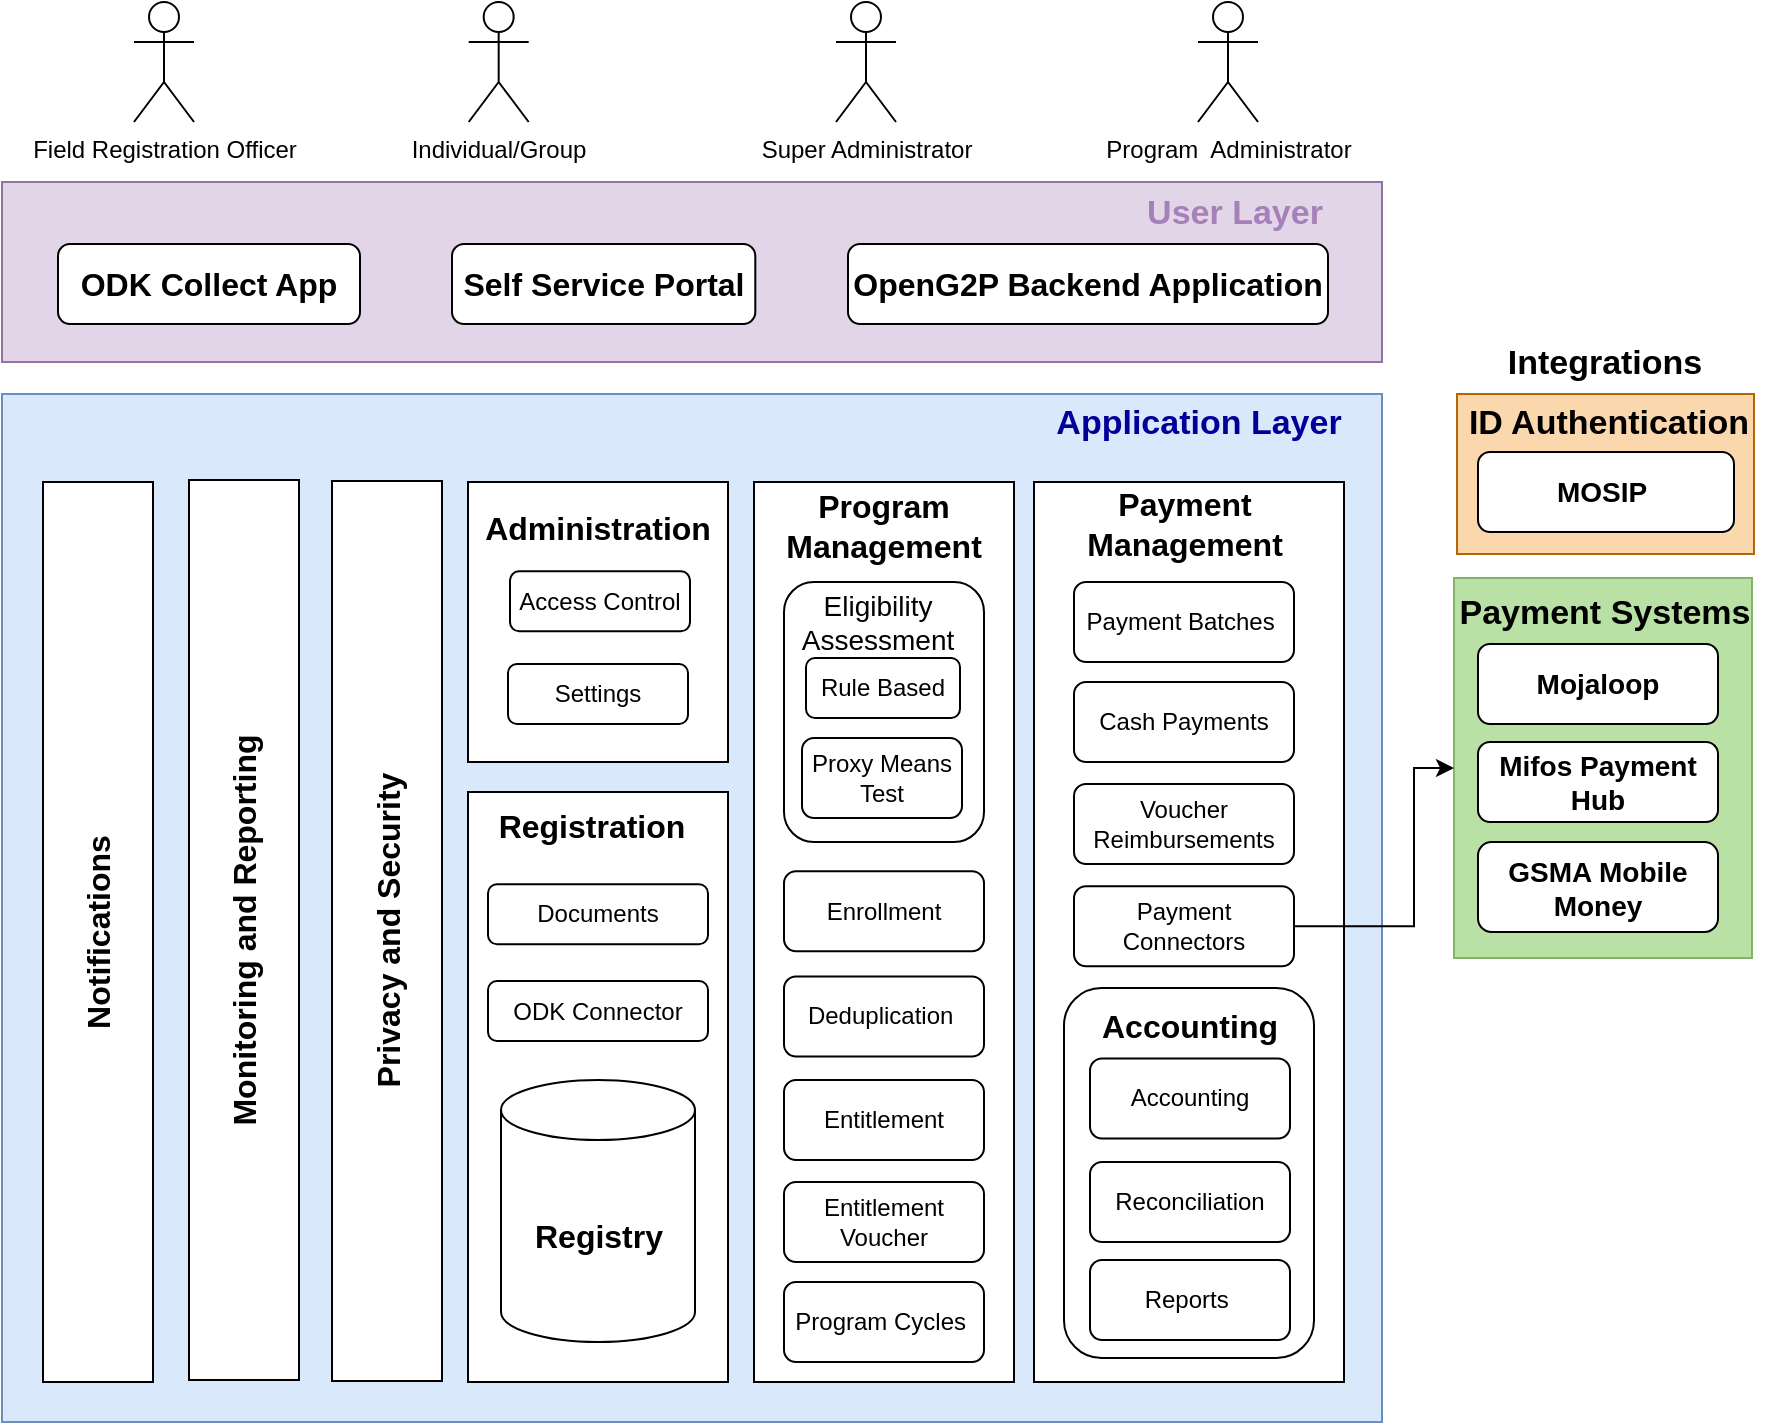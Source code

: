 <mxfile version="21.6.6" type="github">
  <diagram name="Page-1" id="TMEfMzALF7SQPJckPJgQ">
    <mxGraphModel dx="880" dy="446" grid="1" gridSize="10" guides="1" tooltips="1" connect="1" arrows="1" fold="1" page="1" pageScale="1" pageWidth="850" pageHeight="1100" math="0" shadow="0">
      <root>
        <mxCell id="0" />
        <mxCell id="1" parent="0" />
        <mxCell id="mJ7Y3IeRI2I12OfNmQy5-1" value="" style="rounded=0;whiteSpace=wrap;html=1;fillColor=#dae8fc;strokeColor=#6c8ebf;" parent="1" vertex="1">
          <mxGeometry x="34" y="236" width="690" height="514" as="geometry" />
        </mxCell>
        <mxCell id="mJ7Y3IeRI2I12OfNmQy5-2" value="" style="rounded=0;whiteSpace=wrap;html=1;" parent="1" vertex="1">
          <mxGeometry x="550" y="280" width="155" height="450" as="geometry" />
        </mxCell>
        <mxCell id="_RFfXpPOdRQbX37c8MaD-1" value="" style="rounded=1;whiteSpace=wrap;html=1;" vertex="1" parent="1">
          <mxGeometry x="565" y="533" width="125" height="185" as="geometry" />
        </mxCell>
        <mxCell id="mJ7Y3IeRI2I12OfNmQy5-4" value="" style="rounded=0;whiteSpace=wrap;html=1;fillColor=#B9E0A5;strokeColor=#82b366;" parent="1" vertex="1">
          <mxGeometry x="760" y="328" width="149" height="190" as="geometry" />
        </mxCell>
        <mxCell id="mJ7Y3IeRI2I12OfNmQy5-5" value="" style="rounded=0;whiteSpace=wrap;html=1;fillColor=#fad7ac;strokeColor=#b46504;" parent="1" vertex="1">
          <mxGeometry x="761.5" y="236" width="148.5" height="80" as="geometry" />
        </mxCell>
        <mxCell id="mJ7Y3IeRI2I12OfNmQy5-6" value="" style="rounded=0;whiteSpace=wrap;html=1;fillColor=#e1d5e7;strokeColor=#9673a6;" parent="1" vertex="1">
          <mxGeometry x="34" y="130" width="690" height="90" as="geometry" />
        </mxCell>
        <mxCell id="mJ7Y3IeRI2I12OfNmQy5-7" value="" style="rounded=0;whiteSpace=wrap;html=1;" parent="1" vertex="1">
          <mxGeometry x="267" y="280" width="130" height="140" as="geometry" />
        </mxCell>
        <mxCell id="mJ7Y3IeRI2I12OfNmQy5-8" value="" style="rounded=0;whiteSpace=wrap;html=1;" parent="1" vertex="1">
          <mxGeometry x="267" y="435" width="130" height="295" as="geometry" />
        </mxCell>
        <mxCell id="mJ7Y3IeRI2I12OfNmQy5-9" value="" style="rounded=0;whiteSpace=wrap;html=1;" parent="1" vertex="1">
          <mxGeometry x="410" y="280" width="130" height="450" as="geometry" />
        </mxCell>
        <mxCell id="mJ7Y3IeRI2I12OfNmQy5-10" value="&lt;font style=&quot;font-size: 16px;&quot;&gt;&lt;b&gt;ODK Collect App&lt;/b&gt;&lt;/font&gt;" style="rounded=1;whiteSpace=wrap;html=1;" parent="1" vertex="1">
          <mxGeometry x="62" y="161" width="151" height="40" as="geometry" />
        </mxCell>
        <object label="Super Administrator" id="mJ7Y3IeRI2I12OfNmQy5-11">
          <mxCell style="shape=umlActor;verticalLabelPosition=bottom;verticalAlign=top;html=1;outlineConnect=0;" parent="1" vertex="1">
            <mxGeometry x="451" y="40" width="30" height="60" as="geometry" />
          </mxCell>
        </object>
        <mxCell id="mJ7Y3IeRI2I12OfNmQy5-12" value="Program&amp;nbsp; Administrator" style="shape=umlActor;verticalLabelPosition=bottom;verticalAlign=top;html=1;outlineConnect=0;" parent="1" vertex="1">
          <mxGeometry x="632" y="40" width="30" height="60" as="geometry" />
        </mxCell>
        <mxCell id="mJ7Y3IeRI2I12OfNmQy5-13" value="Field Registration Officer&lt;br&gt;" style="shape=umlActor;verticalLabelPosition=bottom;verticalAlign=top;html=1;outlineConnect=0;" parent="1" vertex="1">
          <mxGeometry x="100" y="40" width="30" height="60" as="geometry" />
        </mxCell>
        <mxCell id="mJ7Y3IeRI2I12OfNmQy5-14" value="Individual/Group&lt;br&gt;" style="shape=umlActor;verticalLabelPosition=bottom;verticalAlign=top;html=1;outlineConnect=0;" parent="1" vertex="1">
          <mxGeometry x="267.34" y="40" width="30" height="60" as="geometry" />
        </mxCell>
        <mxCell id="mJ7Y3IeRI2I12OfNmQy5-15" value="&lt;font style=&quot;font-size: 16px;&quot;&gt;&lt;b&gt;Registry&lt;/b&gt;&lt;/font&gt;" style="shape=cylinder3;whiteSpace=wrap;html=1;boundedLbl=1;backgroundOutline=1;size=15;" parent="1" vertex="1">
          <mxGeometry x="283.5" y="579" width="97" height="131" as="geometry" />
        </mxCell>
        <mxCell id="mJ7Y3IeRI2I12OfNmQy5-17" value="Privacy and Security&lt;br style=&quot;font-size: 16px;&quot;&gt;" style="rounded=0;whiteSpace=wrap;html=1;rotation=-90;fontSize=16;fontStyle=1" parent="1" vertex="1">
          <mxGeometry x="1.5" y="477" width="450" height="55" as="geometry" />
        </mxCell>
        <mxCell id="mJ7Y3IeRI2I12OfNmQy5-18" value="Monitoring and Reporting" style="rounded=0;whiteSpace=wrap;html=1;rotation=-90;fontSize=16;fontStyle=1" parent="1" vertex="1">
          <mxGeometry x="-70" y="476.5" width="450" height="55" as="geometry" />
        </mxCell>
        <mxCell id="mJ7Y3IeRI2I12OfNmQy5-19" value="&lt;font style=&quot;font-size: 16px;&quot;&gt;&lt;b&gt;Self Service Portal&lt;/b&gt;&lt;/font&gt;" style="rounded=1;whiteSpace=wrap;html=1;" parent="1" vertex="1">
          <mxGeometry x="259" y="161" width="151.65" height="40" as="geometry" />
        </mxCell>
        <mxCell id="mJ7Y3IeRI2I12OfNmQy5-20" value="&lt;font style=&quot;font-size: 16px;&quot;&gt;&lt;b&gt;OpenG2P Backend Application&lt;/b&gt;&lt;/font&gt;" style="rounded=1;whiteSpace=wrap;html=1;" parent="1" vertex="1">
          <mxGeometry x="457" y="161" width="240" height="40" as="geometry" />
        </mxCell>
        <mxCell id="mJ7Y3IeRI2I12OfNmQy5-21" value="Deduplication&amp;nbsp;" style="rounded=1;whiteSpace=wrap;html=1;" parent="1" vertex="1">
          <mxGeometry x="425" y="527.25" width="100" height="40" as="geometry" />
        </mxCell>
        <mxCell id="mJ7Y3IeRI2I12OfNmQy5-22" value="Program Cycles&amp;nbsp;" style="rounded=1;whiteSpace=wrap;html=1;" parent="1" vertex="1">
          <mxGeometry x="425" y="680" width="100" height="40" as="geometry" />
        </mxCell>
        <mxCell id="mJ7Y3IeRI2I12OfNmQy5-23" value="Entitlement" style="rounded=1;whiteSpace=wrap;html=1;" parent="1" vertex="1">
          <mxGeometry x="425" y="579" width="100" height="40" as="geometry" />
        </mxCell>
        <mxCell id="mJ7Y3IeRI2I12OfNmQy5-24" value="Entitlement Voucher" style="rounded=1;whiteSpace=wrap;html=1;" parent="1" vertex="1">
          <mxGeometry x="425" y="630" width="100" height="40" as="geometry" />
        </mxCell>
        <mxCell id="mJ7Y3IeRI2I12OfNmQy5-25" value="Access Control" style="rounded=1;whiteSpace=wrap;html=1;" parent="1" vertex="1">
          <mxGeometry x="288" y="324.65" width="90" height="30" as="geometry" />
        </mxCell>
        <mxCell id="mJ7Y3IeRI2I12OfNmQy5-27" value="Payment Batches&amp;nbsp;" style="rounded=1;whiteSpace=wrap;html=1;" parent="1" vertex="1">
          <mxGeometry x="570" y="330" width="110" height="40" as="geometry" />
        </mxCell>
        <mxCell id="mJ7Y3IeRI2I12OfNmQy5-28" value="Accounting" style="rounded=1;whiteSpace=wrap;html=1;" parent="1" vertex="1">
          <mxGeometry x="578" y="568.25" width="100" height="40" as="geometry" />
        </mxCell>
        <mxCell id="mJ7Y3IeRI2I12OfNmQy5-29" value="Reconciliation" style="rounded=1;whiteSpace=wrap;html=1;" parent="1" vertex="1">
          <mxGeometry x="578" y="620" width="100" height="40" as="geometry" />
        </mxCell>
        <mxCell id="mJ7Y3IeRI2I12OfNmQy5-30" value="Reports&amp;nbsp;" style="rounded=1;whiteSpace=wrap;html=1;" parent="1" vertex="1">
          <mxGeometry x="578" y="669" width="100" height="40" as="geometry" />
        </mxCell>
        <mxCell id="mJ7Y3IeRI2I12OfNmQy5-31" value="&lt;b&gt;&lt;font style=&quot;font-size: 14px;&quot;&gt;Mojaloop&lt;/font&gt;&lt;/b&gt;" style="rounded=1;whiteSpace=wrap;html=1;" parent="1" vertex="1">
          <mxGeometry x="772" y="361" width="120" height="40" as="geometry" />
        </mxCell>
        <mxCell id="mJ7Y3IeRI2I12OfNmQy5-32" value="Settings" style="rounded=1;whiteSpace=wrap;html=1;" parent="1" vertex="1">
          <mxGeometry x="287" y="371" width="90" height="30" as="geometry" />
        </mxCell>
        <mxCell id="mJ7Y3IeRI2I12OfNmQy5-33" value="" style="rounded=1;whiteSpace=wrap;html=1;align=center;labelPosition=center;verticalLabelPosition=top;verticalAlign=bottom;" parent="1" vertex="1">
          <mxGeometry x="425" y="330" width="100" height="130" as="geometry" />
        </mxCell>
        <mxCell id="mJ7Y3IeRI2I12OfNmQy5-34" value="ODK Connector" style="rounded=1;whiteSpace=wrap;html=1;" parent="1" vertex="1">
          <mxGeometry x="277" y="529.5" width="110" height="30" as="geometry" />
        </mxCell>
        <mxCell id="mJ7Y3IeRI2I12OfNmQy5-35" value="&lt;b&gt;&lt;font style=&quot;font-size: 14px;&quot;&gt;MOSIP&amp;nbsp;&lt;/font&gt;&lt;/b&gt;" style="rounded=1;whiteSpace=wrap;html=1;" parent="1" vertex="1">
          <mxGeometry x="772" y="265" width="128" height="40" as="geometry" />
        </mxCell>
        <mxCell id="mJ7Y3IeRI2I12OfNmQy5-36" value="&lt;b&gt;&lt;font style=&quot;font-size: 14px;&quot;&gt;Mifos Payment Hub&lt;/font&gt;&lt;/b&gt;" style="rounded=1;whiteSpace=wrap;html=1;" parent="1" vertex="1">
          <mxGeometry x="772" y="410" width="120" height="40" as="geometry" />
        </mxCell>
        <mxCell id="mJ7Y3IeRI2I12OfNmQy5-37" value="&lt;b&gt;&lt;font style=&quot;font-size: 14px;&quot;&gt;GSMA Mobile Money&lt;/font&gt;&lt;/b&gt;" style="rounded=1;whiteSpace=wrap;html=1;" parent="1" vertex="1">
          <mxGeometry x="772" y="460" width="120" height="45" as="geometry" />
        </mxCell>
        <mxCell id="mJ7Y3IeRI2I12OfNmQy5-38" value="&lt;b&gt;&lt;font style=&quot;font-size: 17px;&quot;&gt;User Layer&lt;/font&gt;&lt;/b&gt;" style="text;html=1;align=center;verticalAlign=middle;whiteSpace=wrap;rounded=0;fontColor=#A680B8;" parent="1" vertex="1">
          <mxGeometry x="604" y="131" width="93" height="30" as="geometry" />
        </mxCell>
        <mxCell id="mJ7Y3IeRI2I12OfNmQy5-39" value="Registration" style="text;html=1;strokeColor=none;fillColor=none;align=center;verticalAlign=middle;whiteSpace=wrap;rounded=0;fontStyle=1;fontSize=16;" parent="1" vertex="1">
          <mxGeometry x="299" y="437" width="60" height="30" as="geometry" />
        </mxCell>
        <mxCell id="mJ7Y3IeRI2I12OfNmQy5-40" value="Program Management" style="text;html=1;strokeColor=none;fillColor=none;align=center;verticalAlign=middle;whiteSpace=wrap;rounded=0;fontSize=16;fontStyle=1" parent="1" vertex="1">
          <mxGeometry x="445" y="287.17" width="60" height="30" as="geometry" />
        </mxCell>
        <mxCell id="mJ7Y3IeRI2I12OfNmQy5-41" value="Enrollment" style="rounded=1;whiteSpace=wrap;html=1;" parent="1" vertex="1">
          <mxGeometry x="425" y="474.65" width="100" height="40" as="geometry" />
        </mxCell>
        <mxCell id="mJ7Y3IeRI2I12OfNmQy5-42" value="Payment Management" style="text;html=1;strokeColor=none;fillColor=none;align=center;verticalAlign=middle;whiteSpace=wrap;rounded=0;fontSize=16;fontStyle=1" parent="1" vertex="1">
          <mxGeometry x="575.5" y="286" width="99" height="30" as="geometry" />
        </mxCell>
        <mxCell id="mJ7Y3IeRI2I12OfNmQy5-43" value="&lt;b&gt;&lt;font color=&quot;#000099&quot; style=&quot;font-size: 17px;&quot;&gt;Application Layer&lt;/font&gt;&lt;/b&gt;" style="text;html=1;align=center;verticalAlign=middle;whiteSpace=wrap;rounded=0;fontColor=#66FFB3;" parent="1" vertex="1">
          <mxGeometry x="560" y="236" width="145" height="30" as="geometry" />
        </mxCell>
        <mxCell id="mJ7Y3IeRI2I12OfNmQy5-44" value="Administration" style="text;html=1;strokeColor=none;fillColor=none;align=center;verticalAlign=middle;whiteSpace=wrap;rounded=0;fontSize=16;fontStyle=1" parent="1" vertex="1">
          <mxGeometry x="302" y="288.0" width="60" height="30" as="geometry" />
        </mxCell>
        <mxCell id="mJ7Y3IeRI2I12OfNmQy5-45" value="&lt;b&gt;&lt;font color=&quot;#000000&quot; style=&quot;font-size: 17px;&quot;&gt;ID Authentication&lt;/font&gt;&lt;/b&gt;" style="text;html=1;align=center;verticalAlign=middle;whiteSpace=wrap;rounded=0;fontColor=#66FFB3;" parent="1" vertex="1">
          <mxGeometry x="766" y="240" width="142.5" height="21.17" as="geometry" />
        </mxCell>
        <mxCell id="mJ7Y3IeRI2I12OfNmQy5-46" value="&lt;b&gt;&lt;font color=&quot;#000000&quot; style=&quot;font-size: 17px;&quot;&gt;Payment Systems&lt;/font&gt;&lt;/b&gt;" style="text;html=1;align=center;verticalAlign=middle;whiteSpace=wrap;rounded=0;fontColor=#66FFB3;" parent="1" vertex="1">
          <mxGeometry x="755" y="330.82" width="161" height="30" as="geometry" />
        </mxCell>
        <mxCell id="mJ7Y3IeRI2I12OfNmQy5-47" value="&lt;b&gt;&lt;font color=&quot;#000000&quot; style=&quot;font-size: 17px;&quot;&gt;Integrations&lt;/font&gt;&lt;/b&gt;" style="text;html=1;align=center;verticalAlign=middle;whiteSpace=wrap;rounded=0;fontColor=#66FFB3;" parent="1" vertex="1">
          <mxGeometry x="755" y="206.0" width="161" height="30" as="geometry" />
        </mxCell>
        <mxCell id="mJ7Y3IeRI2I12OfNmQy5-52" value="Proxy Means Test" style="rounded=1;whiteSpace=wrap;html=1;" parent="1" vertex="1">
          <mxGeometry x="434" y="408" width="80" height="40" as="geometry" />
        </mxCell>
        <mxCell id="mJ7Y3IeRI2I12OfNmQy5-53" value="Cash Payments" style="rounded=1;whiteSpace=wrap;html=1;" parent="1" vertex="1">
          <mxGeometry x="570" y="380" width="110" height="40" as="geometry" />
        </mxCell>
        <mxCell id="mJ7Y3IeRI2I12OfNmQy5-54" value="Voucher Reimbursements" style="rounded=1;whiteSpace=wrap;html=1;" parent="1" vertex="1">
          <mxGeometry x="570" y="431" width="110" height="40" as="geometry" />
        </mxCell>
        <mxCell id="mJ7Y3IeRI2I12OfNmQy5-56" value="Rule Based" style="rounded=1;whiteSpace=wrap;html=1;" parent="1" vertex="1">
          <mxGeometry x="436" y="368" width="77" height="30" as="geometry" />
        </mxCell>
        <mxCell id="mJ7Y3IeRI2I12OfNmQy5-57" value="&lt;font style=&quot;font-size: 14px;&quot;&gt;Eligibility Assessment&lt;/font&gt;" style="text;html=1;strokeColor=none;fillColor=none;align=center;verticalAlign=middle;whiteSpace=wrap;rounded=0;" parent="1" vertex="1">
          <mxGeometry x="442" y="335" width="60" height="30" as="geometry" />
        </mxCell>
        <mxCell id="mJ7Y3IeRI2I12OfNmQy5-60" value="Documents" style="rounded=1;whiteSpace=wrap;html=1;" parent="1" vertex="1">
          <mxGeometry x="277" y="481.11" width="110" height="30" as="geometry" />
        </mxCell>
        <mxCell id="mJ7Y3IeRI2I12OfNmQy5-62" value="Notifications" style="rounded=0;whiteSpace=wrap;html=1;rotation=-90;fontSize=16;fontStyle=1" parent="1" vertex="1">
          <mxGeometry x="-143" y="477.5" width="450" height="55" as="geometry" />
        </mxCell>
        <mxCell id="_RFfXpPOdRQbX37c8MaD-2" value="Accounting" style="text;html=1;strokeColor=none;fillColor=none;align=center;verticalAlign=middle;whiteSpace=wrap;rounded=0;fontSize=16;fontStyle=1" vertex="1" parent="1">
          <mxGeometry x="582.5" y="536.5" width="90" height="30" as="geometry" />
        </mxCell>
        <mxCell id="_RFfXpPOdRQbX37c8MaD-5" style="edgeStyle=orthogonalEdgeStyle;rounded=0;orthogonalLoop=1;jettySize=auto;html=1;exitX=1;exitY=0.5;exitDx=0;exitDy=0;entryX=0;entryY=0.5;entryDx=0;entryDy=0;" edge="1" parent="1" source="_RFfXpPOdRQbX37c8MaD-3" target="mJ7Y3IeRI2I12OfNmQy5-4">
          <mxGeometry relative="1" as="geometry">
            <Array as="points">
              <mxPoint x="740" y="502" />
              <mxPoint x="740" y="423" />
            </Array>
          </mxGeometry>
        </mxCell>
        <mxCell id="_RFfXpPOdRQbX37c8MaD-3" value="Payment Connectors" style="rounded=1;whiteSpace=wrap;html=1;" vertex="1" parent="1">
          <mxGeometry x="570" y="482.11" width="110" height="40" as="geometry" />
        </mxCell>
      </root>
    </mxGraphModel>
  </diagram>
</mxfile>
